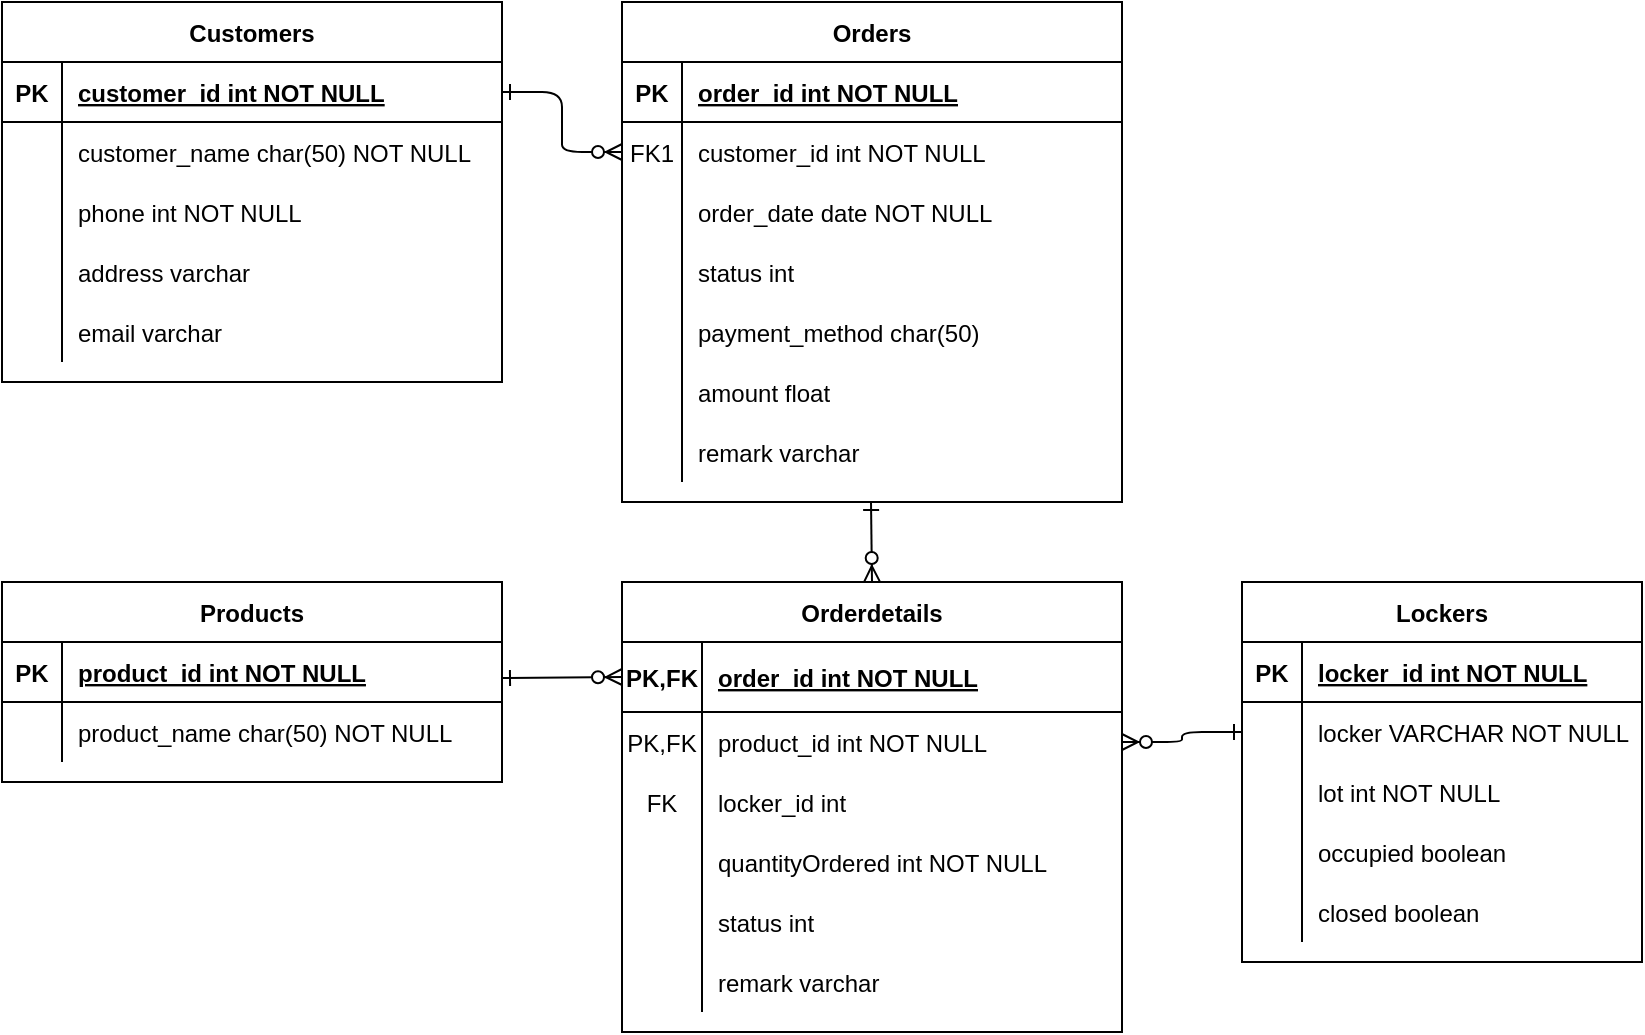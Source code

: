 <mxfile version="13.7.3" type="device"><diagram id="grjkItqrMykEuJ32szFW" name="Page-2"><mxGraphModel dx="722" dy="338" grid="1" gridSize="10" guides="1" tooltips="1" connect="1" arrows="1" fold="1" page="1" pageScale="1" pageWidth="850" pageHeight="1100" math="0" shadow="0"><root><mxCell id="0"/><mxCell id="1" parent="0"/><mxCell id="LS-kDcIeVGVTbDfE-FYb-1" value="" style="edgeStyle=entityRelationEdgeStyle;endArrow=ERzeroToMany;startArrow=ERone;endFill=1;startFill=0;" parent="1" source="LS-kDcIeVGVTbDfE-FYb-39" target="LS-kDcIeVGVTbDfE-FYb-7" edge="1"><mxGeometry width="100" height="100" relative="1" as="geometry"><mxPoint x="230" y="680" as="sourcePoint"/><mxPoint x="330" y="580" as="targetPoint"/></mxGeometry></mxCell><mxCell id="LS-kDcIeVGVTbDfE-FYb-2" value="" style="edgeStyle=orthogonalEdgeStyle;endArrow=ERzeroToMany;startArrow=ERone;endFill=1;startFill=0;exitX=0;exitY=0.5;exitDx=0;exitDy=0;entryX=1;entryY=0.5;entryDx=0;entryDy=0;" parent="1" source="LS-kDcIeVGVTbDfE-FYb-32" target="LS-kDcIeVGVTbDfE-FYb-58" edge="1"><mxGeometry width="100" height="100" relative="1" as="geometry"><mxPoint x="290" y="110" as="sourcePoint"/><mxPoint x="630" y="115" as="targetPoint"/></mxGeometry></mxCell><mxCell id="LS-kDcIeVGVTbDfE-FYb-3" value="Orders" style="shape=table;startSize=30;container=1;collapsible=1;childLayout=tableLayout;fixedRows=1;rowLines=0;fontStyle=1;align=center;resizeLast=1;" parent="1" vertex="1"><mxGeometry x="320" y="80" width="250" height="250" as="geometry"/></mxCell><mxCell id="LS-kDcIeVGVTbDfE-FYb-4" value="" style="shape=partialRectangle;collapsible=0;dropTarget=0;pointerEvents=0;fillColor=none;points=[[0,0.5],[1,0.5]];portConstraint=eastwest;top=0;left=0;right=0;bottom=1;" parent="LS-kDcIeVGVTbDfE-FYb-3" vertex="1"><mxGeometry y="30" width="250" height="30" as="geometry"/></mxCell><mxCell id="LS-kDcIeVGVTbDfE-FYb-5" value="PK" style="shape=partialRectangle;overflow=hidden;connectable=0;fillColor=none;top=0;left=0;bottom=0;right=0;fontStyle=1;" parent="LS-kDcIeVGVTbDfE-FYb-4" vertex="1"><mxGeometry width="30" height="30" as="geometry"><mxRectangle width="30" height="30" as="alternateBounds"/></mxGeometry></mxCell><mxCell id="LS-kDcIeVGVTbDfE-FYb-6" value="order_id int NOT NULL " style="shape=partialRectangle;overflow=hidden;connectable=0;fillColor=none;top=0;left=0;bottom=0;right=0;align=left;spacingLeft=6;fontStyle=5;" parent="LS-kDcIeVGVTbDfE-FYb-4" vertex="1"><mxGeometry x="30" width="220" height="30" as="geometry"><mxRectangle width="220" height="30" as="alternateBounds"/></mxGeometry></mxCell><mxCell id="LS-kDcIeVGVTbDfE-FYb-7" value="" style="shape=partialRectangle;collapsible=0;dropTarget=0;pointerEvents=0;fillColor=none;points=[[0,0.5],[1,0.5]];portConstraint=eastwest;top=0;left=0;right=0;bottom=0;" parent="LS-kDcIeVGVTbDfE-FYb-3" vertex="1"><mxGeometry y="60" width="250" height="30" as="geometry"/></mxCell><mxCell id="LS-kDcIeVGVTbDfE-FYb-8" value="FK1" style="shape=partialRectangle;overflow=hidden;connectable=0;fillColor=none;top=0;left=0;bottom=0;right=0;" parent="LS-kDcIeVGVTbDfE-FYb-7" vertex="1"><mxGeometry width="30" height="30" as="geometry"><mxRectangle width="30" height="30" as="alternateBounds"/></mxGeometry></mxCell><mxCell id="LS-kDcIeVGVTbDfE-FYb-9" value="customer_id int NOT NULL" style="shape=partialRectangle;overflow=hidden;connectable=0;fillColor=none;top=0;left=0;bottom=0;right=0;align=left;spacingLeft=6;" parent="LS-kDcIeVGVTbDfE-FYb-7" vertex="1"><mxGeometry x="30" width="220" height="30" as="geometry"><mxRectangle width="220" height="30" as="alternateBounds"/></mxGeometry></mxCell><mxCell id="LS-kDcIeVGVTbDfE-FYb-13" value="" style="shape=partialRectangle;collapsible=0;dropTarget=0;pointerEvents=0;fillColor=none;points=[[0,0.5],[1,0.5]];portConstraint=eastwest;top=0;left=0;right=0;bottom=0;" parent="LS-kDcIeVGVTbDfE-FYb-3" vertex="1"><mxGeometry y="90" width="250" height="30" as="geometry"/></mxCell><mxCell id="LS-kDcIeVGVTbDfE-FYb-14" value="" style="shape=partialRectangle;overflow=hidden;connectable=0;fillColor=none;top=0;left=0;bottom=0;right=0;" parent="LS-kDcIeVGVTbDfE-FYb-13" vertex="1"><mxGeometry width="30" height="30" as="geometry"><mxRectangle width="30" height="30" as="alternateBounds"/></mxGeometry></mxCell><mxCell id="LS-kDcIeVGVTbDfE-FYb-15" value="order_date date NOT NULL" style="shape=partialRectangle;overflow=hidden;connectable=0;fillColor=none;top=0;left=0;bottom=0;right=0;align=left;spacingLeft=6;" parent="LS-kDcIeVGVTbDfE-FYb-13" vertex="1"><mxGeometry x="30" width="220" height="30" as="geometry"><mxRectangle width="220" height="30" as="alternateBounds"/></mxGeometry></mxCell><mxCell id="LS-kDcIeVGVTbDfE-FYb-16" value="" style="shape=partialRectangle;collapsible=0;dropTarget=0;pointerEvents=0;fillColor=none;points=[[0,0.5],[1,0.5]];portConstraint=eastwest;top=0;left=0;right=0;bottom=0;" parent="LS-kDcIeVGVTbDfE-FYb-3" vertex="1"><mxGeometry y="120" width="250" height="30" as="geometry"/></mxCell><mxCell id="LS-kDcIeVGVTbDfE-FYb-17" value="" style="shape=partialRectangle;overflow=hidden;connectable=0;fillColor=none;top=0;left=0;bottom=0;right=0;" parent="LS-kDcIeVGVTbDfE-FYb-16" vertex="1"><mxGeometry width="30" height="30" as="geometry"><mxRectangle width="30" height="30" as="alternateBounds"/></mxGeometry></mxCell><mxCell id="LS-kDcIeVGVTbDfE-FYb-18" value="status int" style="shape=partialRectangle;overflow=hidden;connectable=0;fillColor=none;top=0;left=0;bottom=0;right=0;align=left;spacingLeft=6;" parent="LS-kDcIeVGVTbDfE-FYb-16" vertex="1"><mxGeometry x="30" width="220" height="30" as="geometry"><mxRectangle width="220" height="30" as="alternateBounds"/></mxGeometry></mxCell><mxCell id="LS-kDcIeVGVTbDfE-FYb-19" value="" style="shape=partialRectangle;collapsible=0;dropTarget=0;pointerEvents=0;fillColor=none;points=[[0,0.5],[1,0.5]];portConstraint=eastwest;top=0;left=0;right=0;bottom=0;" parent="LS-kDcIeVGVTbDfE-FYb-3" vertex="1"><mxGeometry y="150" width="250" height="30" as="geometry"/></mxCell><mxCell id="LS-kDcIeVGVTbDfE-FYb-20" value="" style="shape=partialRectangle;overflow=hidden;connectable=0;fillColor=none;top=0;left=0;bottom=0;right=0;" parent="LS-kDcIeVGVTbDfE-FYb-19" vertex="1"><mxGeometry width="30" height="30" as="geometry"><mxRectangle width="30" height="30" as="alternateBounds"/></mxGeometry></mxCell><mxCell id="LS-kDcIeVGVTbDfE-FYb-21" value="payment_method char(50)" style="shape=partialRectangle;overflow=hidden;connectable=0;fillColor=none;top=0;left=0;bottom=0;right=0;align=left;spacingLeft=6;" parent="LS-kDcIeVGVTbDfE-FYb-19" vertex="1"><mxGeometry x="30" width="220" height="30" as="geometry"><mxRectangle width="220" height="30" as="alternateBounds"/></mxGeometry></mxCell><mxCell id="LS-kDcIeVGVTbDfE-FYb-22" value="" style="shape=partialRectangle;collapsible=0;dropTarget=0;pointerEvents=0;fillColor=none;points=[[0,0.5],[1,0.5]];portConstraint=eastwest;top=0;left=0;right=0;bottom=0;" parent="LS-kDcIeVGVTbDfE-FYb-3" vertex="1"><mxGeometry y="180" width="250" height="30" as="geometry"/></mxCell><mxCell id="LS-kDcIeVGVTbDfE-FYb-23" value="" style="shape=partialRectangle;overflow=hidden;connectable=0;fillColor=none;top=0;left=0;bottom=0;right=0;" parent="LS-kDcIeVGVTbDfE-FYb-22" vertex="1"><mxGeometry width="30" height="30" as="geometry"><mxRectangle width="30" height="30" as="alternateBounds"/></mxGeometry></mxCell><mxCell id="LS-kDcIeVGVTbDfE-FYb-24" value="amount float" style="shape=partialRectangle;overflow=hidden;connectable=0;fillColor=none;top=0;left=0;bottom=0;right=0;align=left;spacingLeft=6;" parent="LS-kDcIeVGVTbDfE-FYb-22" vertex="1"><mxGeometry x="30" width="220" height="30" as="geometry"><mxRectangle width="220" height="30" as="alternateBounds"/></mxGeometry></mxCell><mxCell id="LS-kDcIeVGVTbDfE-FYb-25" value="" style="shape=partialRectangle;collapsible=0;dropTarget=0;pointerEvents=0;fillColor=none;points=[[0,0.5],[1,0.5]];portConstraint=eastwest;top=0;left=0;right=0;bottom=0;" parent="LS-kDcIeVGVTbDfE-FYb-3" vertex="1"><mxGeometry y="210" width="250" height="30" as="geometry"/></mxCell><mxCell id="LS-kDcIeVGVTbDfE-FYb-26" value="" style="shape=partialRectangle;overflow=hidden;connectable=0;fillColor=none;top=0;left=0;bottom=0;right=0;" parent="LS-kDcIeVGVTbDfE-FYb-25" vertex="1"><mxGeometry width="30" height="30" as="geometry"><mxRectangle width="30" height="30" as="alternateBounds"/></mxGeometry></mxCell><mxCell id="LS-kDcIeVGVTbDfE-FYb-27" value="remark varchar" style="shape=partialRectangle;overflow=hidden;connectable=0;fillColor=none;top=0;left=0;bottom=0;right=0;align=left;spacingLeft=6;" parent="LS-kDcIeVGVTbDfE-FYb-25" vertex="1"><mxGeometry x="30" width="220" height="30" as="geometry"><mxRectangle width="220" height="30" as="alternateBounds"/></mxGeometry></mxCell><mxCell id="LS-kDcIeVGVTbDfE-FYb-28" value="Lockers" style="shape=table;startSize=30;container=1;collapsible=1;childLayout=tableLayout;fixedRows=1;rowLines=0;fontStyle=1;align=center;resizeLast=1;" parent="1" vertex="1"><mxGeometry x="630" y="370" width="200" height="190" as="geometry"/></mxCell><mxCell id="LS-kDcIeVGVTbDfE-FYb-29" value="" style="shape=partialRectangle;collapsible=0;dropTarget=0;pointerEvents=0;fillColor=none;points=[[0,0.5],[1,0.5]];portConstraint=eastwest;top=0;left=0;right=0;bottom=1;" parent="LS-kDcIeVGVTbDfE-FYb-28" vertex="1"><mxGeometry y="30" width="200" height="30" as="geometry"/></mxCell><mxCell id="LS-kDcIeVGVTbDfE-FYb-30" value="PK" style="shape=partialRectangle;overflow=hidden;connectable=0;fillColor=none;top=0;left=0;bottom=0;right=0;fontStyle=1;" parent="LS-kDcIeVGVTbDfE-FYb-29" vertex="1"><mxGeometry width="30" height="30" as="geometry"><mxRectangle width="30" height="30" as="alternateBounds"/></mxGeometry></mxCell><mxCell id="LS-kDcIeVGVTbDfE-FYb-31" value="locker_id int NOT NULL " style="shape=partialRectangle;overflow=hidden;connectable=0;fillColor=none;top=0;left=0;bottom=0;right=0;align=left;spacingLeft=6;fontStyle=5;" parent="LS-kDcIeVGVTbDfE-FYb-29" vertex="1"><mxGeometry x="30" width="170" height="30" as="geometry"><mxRectangle width="170" height="30" as="alternateBounds"/></mxGeometry></mxCell><mxCell id="LS-kDcIeVGVTbDfE-FYb-32" value="" style="shape=partialRectangle;collapsible=0;dropTarget=0;pointerEvents=0;fillColor=none;points=[[0,0.5],[1,0.5]];portConstraint=eastwest;top=0;left=0;right=0;bottom=0;" parent="LS-kDcIeVGVTbDfE-FYb-28" vertex="1"><mxGeometry y="60" width="200" height="30" as="geometry"/></mxCell><mxCell id="LS-kDcIeVGVTbDfE-FYb-33" value="" style="shape=partialRectangle;overflow=hidden;connectable=0;fillColor=none;top=0;left=0;bottom=0;right=0;" parent="LS-kDcIeVGVTbDfE-FYb-32" vertex="1"><mxGeometry width="30" height="30" as="geometry"><mxRectangle width="30" height="30" as="alternateBounds"/></mxGeometry></mxCell><mxCell id="LS-kDcIeVGVTbDfE-FYb-34" value="locker VARCHAR NOT NULL" style="shape=partialRectangle;overflow=hidden;connectable=0;fillColor=none;top=0;left=0;bottom=0;right=0;align=left;spacingLeft=6;" parent="LS-kDcIeVGVTbDfE-FYb-32" vertex="1"><mxGeometry x="30" width="170" height="30" as="geometry"><mxRectangle width="170" height="30" as="alternateBounds"/></mxGeometry></mxCell><mxCell id="MwimiE2lB3HSXXo6XYTn-4" value="" style="shape=partialRectangle;collapsible=0;dropTarget=0;pointerEvents=0;fillColor=none;points=[[0,0.5],[1,0.5]];portConstraint=eastwest;top=0;left=0;right=0;bottom=0;" vertex="1" parent="LS-kDcIeVGVTbDfE-FYb-28"><mxGeometry y="90" width="200" height="30" as="geometry"/></mxCell><mxCell id="MwimiE2lB3HSXXo6XYTn-5" value="" style="shape=partialRectangle;overflow=hidden;connectable=0;fillColor=none;top=0;left=0;bottom=0;right=0;" vertex="1" parent="MwimiE2lB3HSXXo6XYTn-4"><mxGeometry width="30" height="30" as="geometry"><mxRectangle width="30" height="30" as="alternateBounds"/></mxGeometry></mxCell><mxCell id="MwimiE2lB3HSXXo6XYTn-6" value="lot int NOT NULL" style="shape=partialRectangle;overflow=hidden;connectable=0;fillColor=none;top=0;left=0;bottom=0;right=0;align=left;spacingLeft=6;" vertex="1" parent="MwimiE2lB3HSXXo6XYTn-4"><mxGeometry x="30" width="170" height="30" as="geometry"><mxRectangle width="170" height="30" as="alternateBounds"/></mxGeometry></mxCell><mxCell id="LS-kDcIeVGVTbDfE-FYb-35" value="" style="shape=partialRectangle;collapsible=0;dropTarget=0;pointerEvents=0;fillColor=none;points=[[0,0.5],[1,0.5]];portConstraint=eastwest;top=0;left=0;right=0;bottom=0;" parent="LS-kDcIeVGVTbDfE-FYb-28" vertex="1"><mxGeometry y="120" width="200" height="30" as="geometry"/></mxCell><mxCell id="LS-kDcIeVGVTbDfE-FYb-36" value="" style="shape=partialRectangle;overflow=hidden;connectable=0;fillColor=none;top=0;left=0;bottom=0;right=0;" parent="LS-kDcIeVGVTbDfE-FYb-35" vertex="1"><mxGeometry width="30" height="30" as="geometry"><mxRectangle width="30" height="30" as="alternateBounds"/></mxGeometry></mxCell><mxCell id="LS-kDcIeVGVTbDfE-FYb-37" value="occupied boolean" style="shape=partialRectangle;overflow=hidden;connectable=0;fillColor=none;top=0;left=0;bottom=0;right=0;align=left;spacingLeft=6;" parent="LS-kDcIeVGVTbDfE-FYb-35" vertex="1"><mxGeometry x="30" width="170" height="30" as="geometry"><mxRectangle width="170" height="30" as="alternateBounds"/></mxGeometry></mxCell><mxCell id="MwimiE2lB3HSXXo6XYTn-1" value="" style="shape=partialRectangle;collapsible=0;dropTarget=0;pointerEvents=0;fillColor=none;points=[[0,0.5],[1,0.5]];portConstraint=eastwest;top=0;left=0;right=0;bottom=0;" vertex="1" parent="LS-kDcIeVGVTbDfE-FYb-28"><mxGeometry y="150" width="200" height="30" as="geometry"/></mxCell><mxCell id="MwimiE2lB3HSXXo6XYTn-2" value="" style="shape=partialRectangle;overflow=hidden;connectable=0;fillColor=none;top=0;left=0;bottom=0;right=0;" vertex="1" parent="MwimiE2lB3HSXXo6XYTn-1"><mxGeometry width="30" height="30" as="geometry"><mxRectangle width="30" height="30" as="alternateBounds"/></mxGeometry></mxCell><mxCell id="MwimiE2lB3HSXXo6XYTn-3" value="closed boolean" style="shape=partialRectangle;overflow=hidden;connectable=0;fillColor=none;top=0;left=0;bottom=0;right=0;align=left;spacingLeft=6;" vertex="1" parent="MwimiE2lB3HSXXo6XYTn-1"><mxGeometry x="30" width="170" height="30" as="geometry"><mxRectangle width="170" height="30" as="alternateBounds"/></mxGeometry></mxCell><mxCell id="LS-kDcIeVGVTbDfE-FYb-38" value="Customers" style="shape=table;startSize=30;container=1;collapsible=1;childLayout=tableLayout;fixedRows=1;rowLines=0;fontStyle=1;align=center;resizeLast=1;" parent="1" vertex="1"><mxGeometry x="10" y="80" width="250" height="190" as="geometry"/></mxCell><mxCell id="LS-kDcIeVGVTbDfE-FYb-39" value="" style="shape=partialRectangle;collapsible=0;dropTarget=0;pointerEvents=0;fillColor=none;points=[[0,0.5],[1,0.5]];portConstraint=eastwest;top=0;left=0;right=0;bottom=1;" parent="LS-kDcIeVGVTbDfE-FYb-38" vertex="1"><mxGeometry y="30" width="250" height="30" as="geometry"/></mxCell><mxCell id="LS-kDcIeVGVTbDfE-FYb-40" value="PK" style="shape=partialRectangle;overflow=hidden;connectable=0;fillColor=none;top=0;left=0;bottom=0;right=0;fontStyle=1;" parent="LS-kDcIeVGVTbDfE-FYb-39" vertex="1"><mxGeometry width="30" height="30" as="geometry"><mxRectangle width="30" height="30" as="alternateBounds"/></mxGeometry></mxCell><mxCell id="LS-kDcIeVGVTbDfE-FYb-41" value="customer_id int NOT NULL " style="shape=partialRectangle;overflow=hidden;connectable=0;fillColor=none;top=0;left=0;bottom=0;right=0;align=left;spacingLeft=6;fontStyle=5;" parent="LS-kDcIeVGVTbDfE-FYb-39" vertex="1"><mxGeometry x="30" width="220" height="30" as="geometry"><mxRectangle width="220" height="30" as="alternateBounds"/></mxGeometry></mxCell><mxCell id="LS-kDcIeVGVTbDfE-FYb-42" value="" style="shape=partialRectangle;collapsible=0;dropTarget=0;pointerEvents=0;fillColor=none;points=[[0,0.5],[1,0.5]];portConstraint=eastwest;top=0;left=0;right=0;bottom=0;" parent="LS-kDcIeVGVTbDfE-FYb-38" vertex="1"><mxGeometry y="60" width="250" height="30" as="geometry"/></mxCell><mxCell id="LS-kDcIeVGVTbDfE-FYb-43" value="" style="shape=partialRectangle;overflow=hidden;connectable=0;fillColor=none;top=0;left=0;bottom=0;right=0;" parent="LS-kDcIeVGVTbDfE-FYb-42" vertex="1"><mxGeometry width="30" height="30" as="geometry"><mxRectangle width="30" height="30" as="alternateBounds"/></mxGeometry></mxCell><mxCell id="LS-kDcIeVGVTbDfE-FYb-44" value="customer_name char(50) NOT NULL" style="shape=partialRectangle;overflow=hidden;connectable=0;fillColor=none;top=0;left=0;bottom=0;right=0;align=left;spacingLeft=6;" parent="LS-kDcIeVGVTbDfE-FYb-42" vertex="1"><mxGeometry x="30" width="220" height="30" as="geometry"><mxRectangle width="220" height="30" as="alternateBounds"/></mxGeometry></mxCell><mxCell id="LS-kDcIeVGVTbDfE-FYb-45" value="" style="shape=partialRectangle;collapsible=0;dropTarget=0;pointerEvents=0;fillColor=none;points=[[0,0.5],[1,0.5]];portConstraint=eastwest;top=0;left=0;right=0;bottom=0;" parent="LS-kDcIeVGVTbDfE-FYb-38" vertex="1"><mxGeometry y="90" width="250" height="30" as="geometry"/></mxCell><mxCell id="LS-kDcIeVGVTbDfE-FYb-46" value="" style="shape=partialRectangle;overflow=hidden;connectable=0;fillColor=none;top=0;left=0;bottom=0;right=0;" parent="LS-kDcIeVGVTbDfE-FYb-45" vertex="1"><mxGeometry width="30" height="30" as="geometry"><mxRectangle width="30" height="30" as="alternateBounds"/></mxGeometry></mxCell><mxCell id="LS-kDcIeVGVTbDfE-FYb-47" value="phone int NOT NULL" style="shape=partialRectangle;overflow=hidden;connectable=0;fillColor=none;top=0;left=0;bottom=0;right=0;align=left;spacingLeft=6;" parent="LS-kDcIeVGVTbDfE-FYb-45" vertex="1"><mxGeometry x="30" width="220" height="30" as="geometry"><mxRectangle width="220" height="30" as="alternateBounds"/></mxGeometry></mxCell><mxCell id="LS-kDcIeVGVTbDfE-FYb-48" value="" style="shape=partialRectangle;collapsible=0;dropTarget=0;pointerEvents=0;fillColor=none;points=[[0,0.5],[1,0.5]];portConstraint=eastwest;top=0;left=0;right=0;bottom=0;" parent="LS-kDcIeVGVTbDfE-FYb-38" vertex="1"><mxGeometry y="120" width="250" height="30" as="geometry"/></mxCell><mxCell id="LS-kDcIeVGVTbDfE-FYb-49" value="" style="shape=partialRectangle;overflow=hidden;connectable=0;fillColor=none;top=0;left=0;bottom=0;right=0;" parent="LS-kDcIeVGVTbDfE-FYb-48" vertex="1"><mxGeometry width="30" height="30" as="geometry"><mxRectangle width="30" height="30" as="alternateBounds"/></mxGeometry></mxCell><mxCell id="LS-kDcIeVGVTbDfE-FYb-50" value="address varchar" style="shape=partialRectangle;overflow=hidden;connectable=0;fillColor=none;top=0;left=0;bottom=0;right=0;align=left;spacingLeft=6;" parent="LS-kDcIeVGVTbDfE-FYb-48" vertex="1"><mxGeometry x="30" width="220" height="30" as="geometry"><mxRectangle width="220" height="30" as="alternateBounds"/></mxGeometry></mxCell><mxCell id="LS-kDcIeVGVTbDfE-FYb-51" value="" style="shape=partialRectangle;collapsible=0;dropTarget=0;pointerEvents=0;fillColor=none;points=[[0,0.5],[1,0.5]];portConstraint=eastwest;top=0;left=0;right=0;bottom=0;" parent="LS-kDcIeVGVTbDfE-FYb-38" vertex="1"><mxGeometry y="150" width="250" height="30" as="geometry"/></mxCell><mxCell id="LS-kDcIeVGVTbDfE-FYb-52" value="" style="shape=partialRectangle;overflow=hidden;connectable=0;fillColor=none;top=0;left=0;bottom=0;right=0;" parent="LS-kDcIeVGVTbDfE-FYb-51" vertex="1"><mxGeometry width="30" height="30" as="geometry"><mxRectangle width="30" height="30" as="alternateBounds"/></mxGeometry></mxCell><mxCell id="LS-kDcIeVGVTbDfE-FYb-53" value="email varchar" style="shape=partialRectangle;overflow=hidden;connectable=0;fillColor=none;top=0;left=0;bottom=0;right=0;align=left;spacingLeft=6;" parent="LS-kDcIeVGVTbDfE-FYb-51" vertex="1"><mxGeometry x="30" width="220" height="30" as="geometry"><mxRectangle width="220" height="30" as="alternateBounds"/></mxGeometry></mxCell><mxCell id="LS-kDcIeVGVTbDfE-FYb-54" value="Orderdetails" style="shape=table;startSize=30;container=1;collapsible=1;childLayout=tableLayout;fixedRows=1;rowLines=0;fontStyle=1;align=center;resizeLast=1;" parent="1" vertex="1"><mxGeometry x="320" y="370" width="250" height="225" as="geometry"/></mxCell><mxCell id="LS-kDcIeVGVTbDfE-FYb-55" value="" style="shape=partialRectangle;collapsible=0;dropTarget=0;pointerEvents=0;fillColor=none;points=[[0,0.5],[1,0.5]];portConstraint=eastwest;top=0;left=0;right=0;bottom=1;" parent="LS-kDcIeVGVTbDfE-FYb-54" vertex="1"><mxGeometry y="30" width="250" height="35" as="geometry"/></mxCell><mxCell id="LS-kDcIeVGVTbDfE-FYb-56" value="PK,FK" style="shape=partialRectangle;overflow=hidden;connectable=0;fillColor=none;top=0;left=0;bottom=0;right=0;fontStyle=1;" parent="LS-kDcIeVGVTbDfE-FYb-55" vertex="1"><mxGeometry width="40" height="35" as="geometry"><mxRectangle width="40" height="35" as="alternateBounds"/></mxGeometry></mxCell><mxCell id="LS-kDcIeVGVTbDfE-FYb-57" value="order_id int NOT NULL " style="shape=partialRectangle;overflow=hidden;connectable=0;fillColor=none;top=0;left=0;bottom=0;right=0;align=left;spacingLeft=6;fontStyle=5;" parent="LS-kDcIeVGVTbDfE-FYb-55" vertex="1"><mxGeometry x="40" width="210" height="35" as="geometry"><mxRectangle width="210" height="35" as="alternateBounds"/></mxGeometry></mxCell><mxCell id="LS-kDcIeVGVTbDfE-FYb-58" value="" style="shape=partialRectangle;collapsible=0;dropTarget=0;pointerEvents=0;fillColor=none;points=[[0,0.5],[1,0.5]];portConstraint=eastwest;top=0;left=0;right=0;bottom=0;" parent="LS-kDcIeVGVTbDfE-FYb-54" vertex="1"><mxGeometry y="65" width="250" height="30" as="geometry"/></mxCell><mxCell id="LS-kDcIeVGVTbDfE-FYb-59" value="PK,FK" style="shape=partialRectangle;overflow=hidden;connectable=0;fillColor=none;top=0;left=0;bottom=0;right=0;" parent="LS-kDcIeVGVTbDfE-FYb-58" vertex="1"><mxGeometry width="40" height="30" as="geometry"><mxRectangle width="40" height="30" as="alternateBounds"/></mxGeometry></mxCell><mxCell id="LS-kDcIeVGVTbDfE-FYb-60" value="product_id int NOT NULL" style="shape=partialRectangle;overflow=hidden;connectable=0;fillColor=none;top=0;left=0;bottom=0;right=0;align=left;spacingLeft=6;strokeColor=#000000;" parent="LS-kDcIeVGVTbDfE-FYb-58" vertex="1"><mxGeometry x="40" width="210" height="30" as="geometry"><mxRectangle width="210" height="30" as="alternateBounds"/></mxGeometry></mxCell><mxCell id="LS-kDcIeVGVTbDfE-FYb-61" value="" style="shape=partialRectangle;collapsible=0;dropTarget=0;pointerEvents=0;fillColor=none;points=[[0,0.5],[1,0.5]];portConstraint=eastwest;top=0;left=0;right=0;bottom=0;" parent="LS-kDcIeVGVTbDfE-FYb-54" vertex="1"><mxGeometry y="95" width="250" height="30" as="geometry"/></mxCell><mxCell id="LS-kDcIeVGVTbDfE-FYb-62" value="FK" style="shape=partialRectangle;overflow=hidden;connectable=0;fillColor=none;top=0;left=0;bottom=0;right=0;" parent="LS-kDcIeVGVTbDfE-FYb-61" vertex="1"><mxGeometry width="40" height="30" as="geometry"><mxRectangle width="40" height="30" as="alternateBounds"/></mxGeometry></mxCell><mxCell id="LS-kDcIeVGVTbDfE-FYb-63" value="locker_id int " style="shape=partialRectangle;overflow=hidden;connectable=0;fillColor=none;top=0;left=0;bottom=0;right=0;align=left;spacingLeft=6;" parent="LS-kDcIeVGVTbDfE-FYb-61" vertex="1"><mxGeometry x="40" width="210" height="30" as="geometry"><mxRectangle width="210" height="30" as="alternateBounds"/></mxGeometry></mxCell><mxCell id="LS-kDcIeVGVTbDfE-FYb-64" value="" style="shape=partialRectangle;collapsible=0;dropTarget=0;pointerEvents=0;fillColor=none;points=[[0,0.5],[1,0.5]];portConstraint=eastwest;top=0;left=0;right=0;bottom=0;" parent="LS-kDcIeVGVTbDfE-FYb-54" vertex="1"><mxGeometry y="125" width="250" height="30" as="geometry"/></mxCell><mxCell id="LS-kDcIeVGVTbDfE-FYb-65" value="" style="shape=partialRectangle;overflow=hidden;connectable=0;fillColor=none;top=0;left=0;bottom=0;right=0;" parent="LS-kDcIeVGVTbDfE-FYb-64" vertex="1"><mxGeometry width="40" height="30" as="geometry"><mxRectangle width="40" height="30" as="alternateBounds"/></mxGeometry></mxCell><mxCell id="LS-kDcIeVGVTbDfE-FYb-66" value="quantityOrdered int NOT NULL" style="shape=partialRectangle;overflow=hidden;connectable=0;fillColor=none;top=0;left=0;bottom=0;right=0;align=left;spacingLeft=6;" parent="LS-kDcIeVGVTbDfE-FYb-64" vertex="1"><mxGeometry x="40" width="210" height="30" as="geometry"><mxRectangle width="210" height="30" as="alternateBounds"/></mxGeometry></mxCell><mxCell id="LS-kDcIeVGVTbDfE-FYb-67" value="" style="shape=partialRectangle;collapsible=0;dropTarget=0;pointerEvents=0;fillColor=none;points=[[0,0.5],[1,0.5]];portConstraint=eastwest;top=0;left=0;right=0;bottom=0;" parent="LS-kDcIeVGVTbDfE-FYb-54" vertex="1"><mxGeometry y="155" width="250" height="30" as="geometry"/></mxCell><mxCell id="LS-kDcIeVGVTbDfE-FYb-68" value="" style="shape=partialRectangle;overflow=hidden;connectable=0;fillColor=none;top=0;left=0;bottom=0;right=0;" parent="LS-kDcIeVGVTbDfE-FYb-67" vertex="1"><mxGeometry width="40" height="30" as="geometry"><mxRectangle width="40" height="30" as="alternateBounds"/></mxGeometry></mxCell><mxCell id="LS-kDcIeVGVTbDfE-FYb-69" value="status int" style="shape=partialRectangle;overflow=hidden;connectable=0;fillColor=none;top=0;left=0;bottom=0;right=0;align=left;spacingLeft=6;" parent="LS-kDcIeVGVTbDfE-FYb-67" vertex="1"><mxGeometry x="40" width="210" height="30" as="geometry"><mxRectangle width="210" height="30" as="alternateBounds"/></mxGeometry></mxCell><mxCell id="LS-kDcIeVGVTbDfE-FYb-70" value="" style="shape=partialRectangle;collapsible=0;dropTarget=0;pointerEvents=0;fillColor=none;points=[[0,0.5],[1,0.5]];portConstraint=eastwest;top=0;left=0;right=0;bottom=0;" parent="LS-kDcIeVGVTbDfE-FYb-54" vertex="1"><mxGeometry y="185" width="250" height="30" as="geometry"/></mxCell><mxCell id="LS-kDcIeVGVTbDfE-FYb-71" value="" style="shape=partialRectangle;overflow=hidden;connectable=0;fillColor=none;top=0;left=0;bottom=0;right=0;" parent="LS-kDcIeVGVTbDfE-FYb-70" vertex="1"><mxGeometry width="40" height="30" as="geometry"><mxRectangle width="40" height="30" as="alternateBounds"/></mxGeometry></mxCell><mxCell id="LS-kDcIeVGVTbDfE-FYb-72" value="remark varchar" style="shape=partialRectangle;overflow=hidden;connectable=0;fillColor=none;top=0;left=0;bottom=0;right=0;align=left;spacingLeft=6;" parent="LS-kDcIeVGVTbDfE-FYb-70" vertex="1"><mxGeometry x="40" width="210" height="30" as="geometry"><mxRectangle width="210" height="30" as="alternateBounds"/></mxGeometry></mxCell><mxCell id="LS-kDcIeVGVTbDfE-FYb-73" value="Products" style="shape=table;startSize=30;container=1;collapsible=1;childLayout=tableLayout;fixedRows=1;rowLines=0;fontStyle=1;align=center;resizeLast=1;" parent="1" vertex="1"><mxGeometry x="10" y="370" width="250" height="100" as="geometry"/></mxCell><mxCell id="LS-kDcIeVGVTbDfE-FYb-74" value="" style="shape=partialRectangle;collapsible=0;dropTarget=0;pointerEvents=0;fillColor=none;points=[[0,0.5],[1,0.5]];portConstraint=eastwest;top=0;left=0;right=0;bottom=1;" parent="LS-kDcIeVGVTbDfE-FYb-73" vertex="1"><mxGeometry y="30" width="250" height="30" as="geometry"/></mxCell><mxCell id="LS-kDcIeVGVTbDfE-FYb-75" value="PK" style="shape=partialRectangle;overflow=hidden;connectable=0;fillColor=none;top=0;left=0;bottom=0;right=0;fontStyle=1;" parent="LS-kDcIeVGVTbDfE-FYb-74" vertex="1"><mxGeometry width="30" height="30" as="geometry"><mxRectangle width="30" height="30" as="alternateBounds"/></mxGeometry></mxCell><mxCell id="LS-kDcIeVGVTbDfE-FYb-76" value="product_id int NOT NULL" style="shape=partialRectangle;overflow=hidden;connectable=0;fillColor=none;top=0;left=0;bottom=0;right=0;align=left;spacingLeft=6;fontStyle=5;" parent="LS-kDcIeVGVTbDfE-FYb-74" vertex="1"><mxGeometry x="30" width="220" height="30" as="geometry"><mxRectangle width="220" height="30" as="alternateBounds"/></mxGeometry></mxCell><mxCell id="LS-kDcIeVGVTbDfE-FYb-77" value="" style="shape=partialRectangle;collapsible=0;dropTarget=0;pointerEvents=0;fillColor=none;points=[[0,0.5],[1,0.5]];portConstraint=eastwest;top=0;left=0;right=0;bottom=0;" parent="LS-kDcIeVGVTbDfE-FYb-73" vertex="1"><mxGeometry y="60" width="250" height="30" as="geometry"/></mxCell><mxCell id="LS-kDcIeVGVTbDfE-FYb-78" value="" style="shape=partialRectangle;overflow=hidden;connectable=0;fillColor=none;top=0;left=0;bottom=0;right=0;" parent="LS-kDcIeVGVTbDfE-FYb-77" vertex="1"><mxGeometry width="30" height="30" as="geometry"><mxRectangle width="30" height="30" as="alternateBounds"/></mxGeometry></mxCell><mxCell id="LS-kDcIeVGVTbDfE-FYb-79" value="product_name char(50) NOT NULL" style="shape=partialRectangle;overflow=hidden;connectable=0;fillColor=none;top=0;left=0;bottom=0;right=0;align=left;spacingLeft=6;" parent="LS-kDcIeVGVTbDfE-FYb-77" vertex="1"><mxGeometry x="30" width="220" height="30" as="geometry"><mxRectangle width="220" height="30" as="alternateBounds"/></mxGeometry></mxCell><mxCell id="LS-kDcIeVGVTbDfE-FYb-89" value="" style="endArrow=ERzeroToMany;startArrow=ERone;endFill=1;startFill=0;exitX=0.5;exitY=1;exitDx=0;exitDy=0;" parent="1" edge="1"><mxGeometry width="100" height="100" relative="1" as="geometry"><mxPoint x="444.5" y="330" as="sourcePoint"/><mxPoint x="445" y="370" as="targetPoint"/></mxGeometry></mxCell><mxCell id="LS-kDcIeVGVTbDfE-FYb-90" value="" style="endArrow=ERzeroToMany;startArrow=ERone;endFill=1;startFill=0;entryX=0;entryY=0.5;entryDx=0;entryDy=0;" parent="1" target="LS-kDcIeVGVTbDfE-FYb-55" edge="1"><mxGeometry width="100" height="100" relative="1" as="geometry"><mxPoint x="260" y="418" as="sourcePoint"/><mxPoint x="260" y="437.5" as="targetPoint"/></mxGeometry></mxCell></root></mxGraphModel></diagram></mxfile>